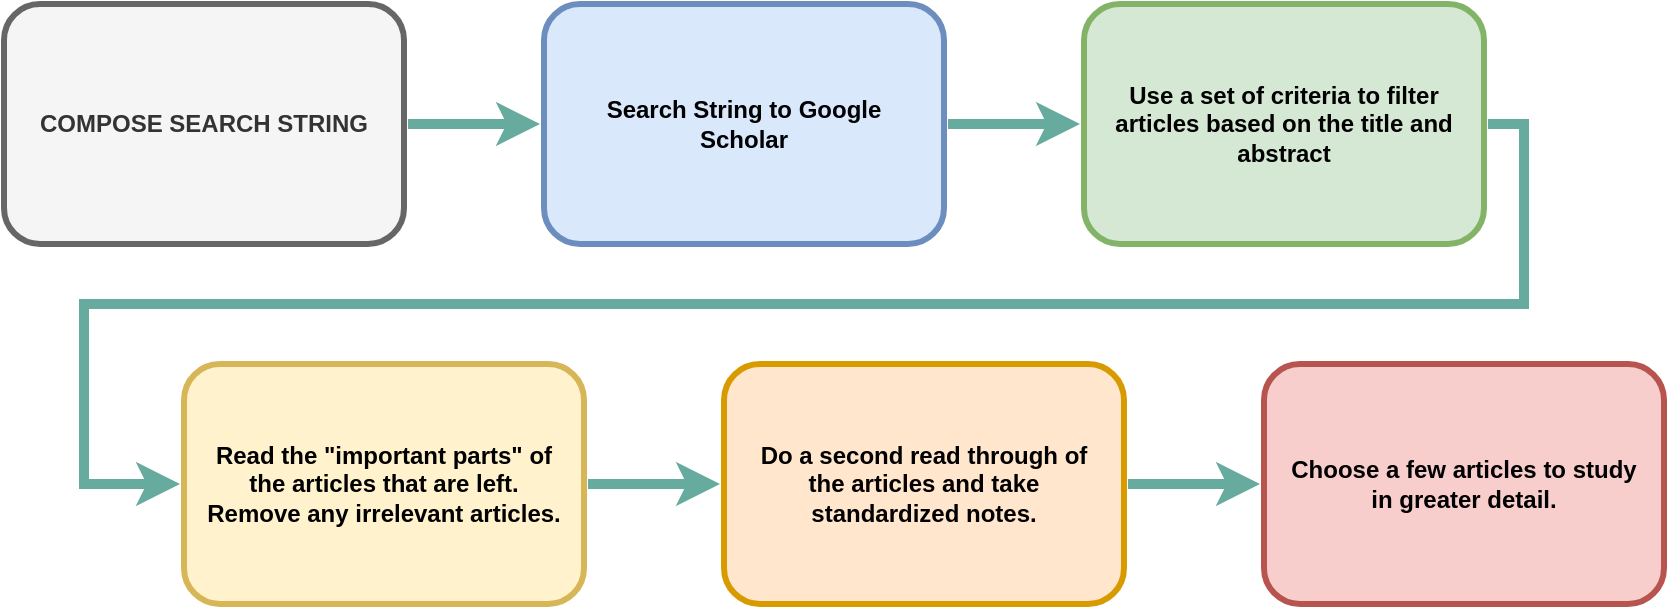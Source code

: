 <mxfile version="24.2.2" type="github">
  <diagram name="Page-1" id="BsYk32cfhp_2MOD4r0VO">
    <mxGraphModel dx="1434" dy="763" grid="1" gridSize="10" guides="1" tooltips="1" connect="1" arrows="1" fold="1" page="1" pageScale="1" pageWidth="1920" pageHeight="1200" math="0" shadow="0">
      <root>
        <mxCell id="0" />
        <mxCell id="1" parent="0" />
        <mxCell id="jSSWAZBEcn8jykP_gZoJ-7" style="edgeStyle=orthogonalEdgeStyle;rounded=0;orthogonalLoop=1;jettySize=auto;html=1;exitX=1;exitY=0.5;exitDx=0;exitDy=0;entryX=0;entryY=0.5;entryDx=0;entryDy=0;strokeWidth=5;strokeColor=#67AB9F;" edge="1" parent="1" source="jSSWAZBEcn8jykP_gZoJ-1" target="jSSWAZBEcn8jykP_gZoJ-2">
          <mxGeometry relative="1" as="geometry" />
        </mxCell>
        <mxCell id="jSSWAZBEcn8jykP_gZoJ-1" value="COMPOSE SEARCH STRING" style="rounded=1;whiteSpace=wrap;html=1;fillColor=#f5f5f5;strokeColor=#666666;fontColor=#333333;fontStyle=1;strokeWidth=3;perimeterSpacing=2;glass=0;shadow=0;labelBackgroundColor=none;labelBorderColor=none;textShadow=0;spacingTop=0;spacing=9;" vertex="1" parent="1">
          <mxGeometry x="150" y="240" width="200" height="120" as="geometry" />
        </mxCell>
        <mxCell id="jSSWAZBEcn8jykP_gZoJ-8" style="edgeStyle=orthogonalEdgeStyle;rounded=0;orthogonalLoop=1;jettySize=auto;html=1;strokeWidth=5;strokeColor=#67AB9F;" edge="1" parent="1" source="jSSWAZBEcn8jykP_gZoJ-2" target="jSSWAZBEcn8jykP_gZoJ-3">
          <mxGeometry relative="1" as="geometry" />
        </mxCell>
        <mxCell id="jSSWAZBEcn8jykP_gZoJ-2" value="&lt;div&gt;Search String to Google Scholar&lt;/div&gt;" style="rounded=1;whiteSpace=wrap;html=1;fillColor=#dae8fc;strokeColor=#6c8ebf;fontStyle=1;strokeWidth=3;perimeterSpacing=2;glass=0;shadow=0;labelBackgroundColor=none;labelBorderColor=none;textShadow=0;spacingTop=0;spacing=9;" vertex="1" parent="1">
          <mxGeometry x="420" y="240" width="200" height="120" as="geometry" />
        </mxCell>
        <mxCell id="jSSWAZBEcn8jykP_gZoJ-9" style="edgeStyle=orthogonalEdgeStyle;rounded=0;orthogonalLoop=1;jettySize=auto;html=1;exitX=1;exitY=0.5;exitDx=0;exitDy=0;entryX=0;entryY=0.5;entryDx=0;entryDy=0;strokeWidth=5;strokeColor=#67AB9F;" edge="1" parent="1" source="jSSWAZBEcn8jykP_gZoJ-3" target="jSSWAZBEcn8jykP_gZoJ-4">
          <mxGeometry relative="1" as="geometry">
            <Array as="points">
              <mxPoint x="910" y="300" />
              <mxPoint x="910" y="390" />
              <mxPoint x="190" y="390" />
              <mxPoint x="190" y="480" />
            </Array>
          </mxGeometry>
        </mxCell>
        <mxCell id="jSSWAZBEcn8jykP_gZoJ-3" value="Use a set of criteria to filter articles based on the title and abstract" style="rounded=1;whiteSpace=wrap;html=1;fillColor=#d5e8d4;strokeColor=#82b366;fontStyle=1;strokeWidth=3;perimeterSpacing=2;glass=0;shadow=0;labelBackgroundColor=none;labelBorderColor=none;textShadow=0;spacingTop=0;spacing=9;" vertex="1" parent="1">
          <mxGeometry x="690" y="240" width="200" height="120" as="geometry" />
        </mxCell>
        <mxCell id="jSSWAZBEcn8jykP_gZoJ-10" style="edgeStyle=orthogonalEdgeStyle;rounded=0;orthogonalLoop=1;jettySize=auto;html=1;exitX=1;exitY=0.5;exitDx=0;exitDy=0;entryX=0;entryY=0.5;entryDx=0;entryDy=0;strokeWidth=5;strokeColor=#67AB9F;" edge="1" parent="1" source="jSSWAZBEcn8jykP_gZoJ-4" target="jSSWAZBEcn8jykP_gZoJ-5">
          <mxGeometry relative="1" as="geometry" />
        </mxCell>
        <mxCell id="jSSWAZBEcn8jykP_gZoJ-4" value="&lt;div&gt;Read the &quot;important parts&quot; of the articles that are left. Remove any irrelevant articles.&lt;/div&gt;" style="rounded=1;whiteSpace=wrap;html=1;fillColor=#fff2cc;strokeColor=#d6b656;fontStyle=1;strokeWidth=3;perimeterSpacing=2;glass=0;shadow=0;labelBackgroundColor=none;labelBorderColor=none;textShadow=0;spacingTop=0;spacing=9;" vertex="1" parent="1">
          <mxGeometry x="240" y="420" width="200" height="120" as="geometry" />
        </mxCell>
        <mxCell id="jSSWAZBEcn8jykP_gZoJ-11" style="edgeStyle=orthogonalEdgeStyle;rounded=0;orthogonalLoop=1;jettySize=auto;html=1;entryX=0;entryY=0.5;entryDx=0;entryDy=0;strokeWidth=5;strokeColor=#67AB9F;" edge="1" parent="1" source="jSSWAZBEcn8jykP_gZoJ-5" target="jSSWAZBEcn8jykP_gZoJ-6">
          <mxGeometry relative="1" as="geometry" />
        </mxCell>
        <mxCell id="jSSWAZBEcn8jykP_gZoJ-5" value="Do a second read through of the articles and take standardized notes." style="rounded=1;whiteSpace=wrap;html=1;fillColor=#ffe6cc;strokeColor=#d79b00;fontStyle=1;strokeWidth=3;perimeterSpacing=2;glass=0;shadow=0;labelBackgroundColor=none;labelBorderColor=none;textShadow=0;spacingTop=0;spacing=9;" vertex="1" parent="1">
          <mxGeometry x="510" y="420" width="200" height="120" as="geometry" />
        </mxCell>
        <mxCell id="jSSWAZBEcn8jykP_gZoJ-6" value="&lt;div&gt;Choose a few articles to study in greater detail.&lt;/div&gt;" style="rounded=1;whiteSpace=wrap;html=1;fillColor=#f8cecc;strokeColor=#b85450;fontStyle=1;strokeWidth=3;perimeterSpacing=2;glass=0;shadow=0;labelBackgroundColor=none;labelBorderColor=none;textShadow=0;spacingTop=0;spacing=9;" vertex="1" parent="1">
          <mxGeometry x="780" y="420" width="200" height="120" as="geometry" />
        </mxCell>
      </root>
    </mxGraphModel>
  </diagram>
</mxfile>
